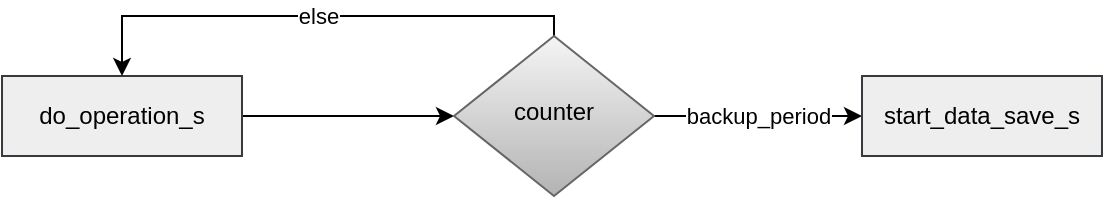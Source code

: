 <mxfile version="13.6.2" type="device"><diagram id="Tab5ZO3E4kk6HpPAAxar" name="Page-1"><mxGraphModel dx="918" dy="678" grid="1" gridSize="10" guides="1" tooltips="1" connect="1" arrows="1" fold="1" page="1" pageScale="1" pageWidth="827" pageHeight="1169" math="0" shadow="0"><root><mxCell id="0"/><mxCell id="1" parent="0"/><mxCell id="2ISNSNhHCzFNm2vns_Le-1" style="edgeStyle=orthogonalEdgeStyle;rounded=0;orthogonalLoop=1;jettySize=auto;html=1;exitX=1;exitY=0.5;exitDx=0;exitDy=0;entryX=0;entryY=0.5;entryDx=0;entryDy=0;" edge="1" parent="1" source="2ISNSNhHCzFNm2vns_Le-2" target="2ISNSNhHCzFNm2vns_Le-5"><mxGeometry relative="1" as="geometry"/></mxCell><mxCell id="2ISNSNhHCzFNm2vns_Le-2" value="do_operation_s" style="rounded=0;whiteSpace=wrap;html=1;fontSize=12;glass=0;strokeWidth=1;shadow=0;fillColor=#eeeeee;strokeColor=#36393d;" vertex="1" parent="1"><mxGeometry x="120" y="210" width="120" height="40" as="geometry"/></mxCell><mxCell id="2ISNSNhHCzFNm2vns_Le-3" value="else" style="edgeStyle=orthogonalEdgeStyle;rounded=0;orthogonalLoop=1;jettySize=auto;html=1;exitX=0.5;exitY=0;exitDx=0;exitDy=0;entryX=0.5;entryY=0;entryDx=0;entryDy=0;" edge="1" parent="1" source="2ISNSNhHCzFNm2vns_Le-5" target="2ISNSNhHCzFNm2vns_Le-2"><mxGeometry relative="1" as="geometry"><Array as="points"><mxPoint x="396" y="180"/><mxPoint x="180" y="180"/></Array></mxGeometry></mxCell><mxCell id="2ISNSNhHCzFNm2vns_Le-4" value="backup_period" style="edgeStyle=orthogonalEdgeStyle;rounded=0;orthogonalLoop=1;jettySize=auto;html=1;exitX=1;exitY=0.5;exitDx=0;exitDy=0;entryX=0;entryY=0.5;entryDx=0;entryDy=0;" edge="1" parent="1" source="2ISNSNhHCzFNm2vns_Le-5" target="2ISNSNhHCzFNm2vns_Le-6"><mxGeometry relative="1" as="geometry"/></mxCell><mxCell id="2ISNSNhHCzFNm2vns_Le-5" value="counter" style="rhombus;whiteSpace=wrap;html=1;shadow=0;fontFamily=Helvetica;fontSize=12;align=center;strokeWidth=1;spacing=6;spacingTop=-4;fillColor=#f5f5f5;strokeColor=#666666;gradientColor=#b3b3b3;" vertex="1" parent="1"><mxGeometry x="346" y="190" width="100" height="80" as="geometry"/></mxCell><mxCell id="2ISNSNhHCzFNm2vns_Le-6" value="start_data_save_s" style="rounded=0;whiteSpace=wrap;html=1;fontSize=12;glass=0;strokeWidth=1;shadow=0;fillColor=#eeeeee;strokeColor=#36393d;" vertex="1" parent="1"><mxGeometry x="550" y="210" width="120" height="40" as="geometry"/></mxCell></root></mxGraphModel></diagram></mxfile>